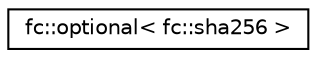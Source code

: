 digraph "Graphical Class Hierarchy"
{
  edge [fontname="Helvetica",fontsize="10",labelfontname="Helvetica",labelfontsize="10"];
  node [fontname="Helvetica",fontsize="10",shape=record];
  rankdir="LR";
  Node0 [label="fc::optional\< fc::sha256 \>",height=0.2,width=0.4,color="black", fillcolor="white", style="filled",URL="$classfc_1_1optional.html"];
}
